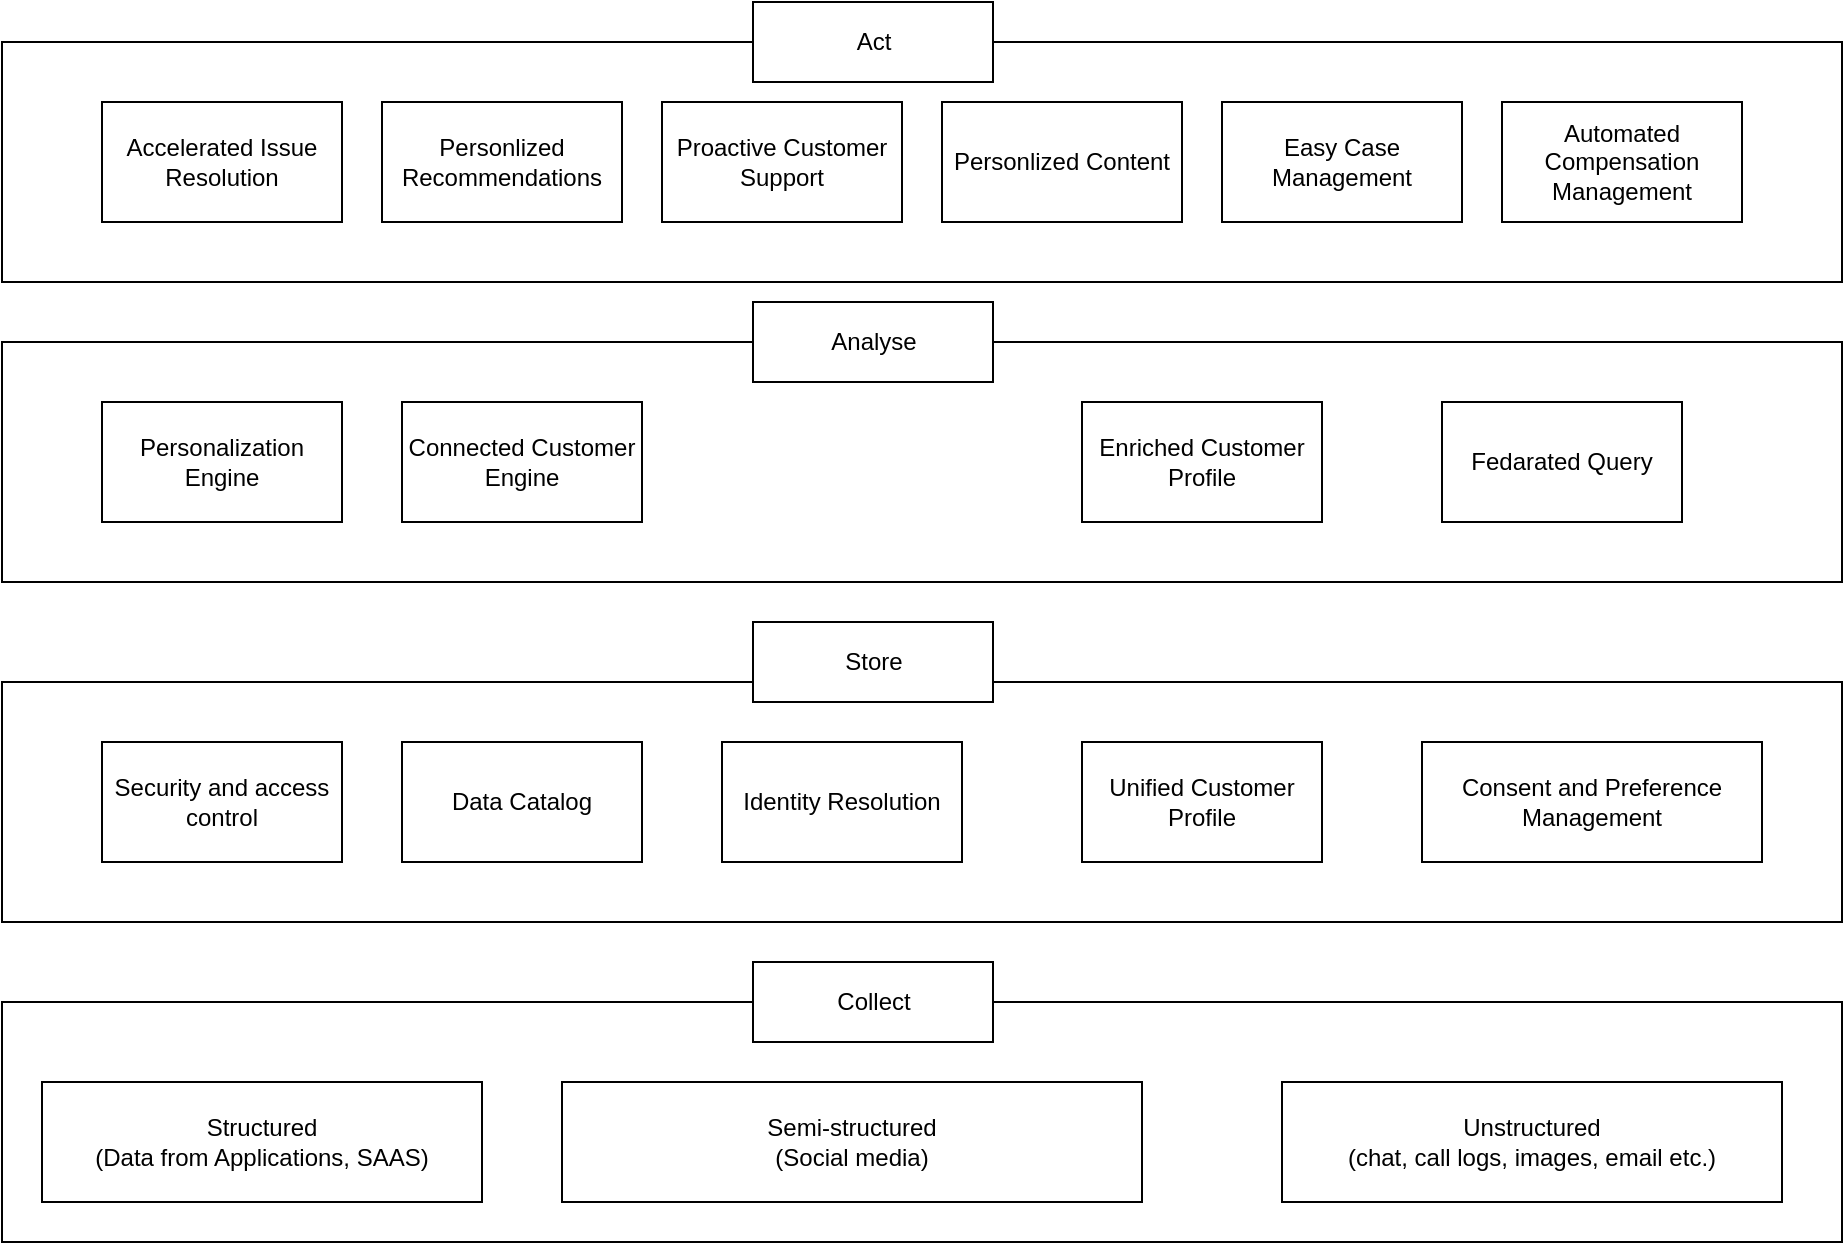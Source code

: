 <mxfile version="22.1.2" type="device">
  <diagram name="Page-1" id="D2zHB0ITt3KCEdHH1dIt">
    <mxGraphModel dx="1135" dy="649" grid="1" gridSize="10" guides="1" tooltips="1" connect="1" arrows="1" fold="1" page="1" pageScale="1" pageWidth="1800" pageHeight="1200" math="0" shadow="0">
      <root>
        <mxCell id="0" />
        <mxCell id="1" parent="0" />
        <mxCell id="ctLkJCkqgNsg4VzJp4w8-1" value="" style="rounded=0;whiteSpace=wrap;html=1;" vertex="1" parent="1">
          <mxGeometry x="40" y="600" width="920" height="120" as="geometry" />
        </mxCell>
        <mxCell id="ctLkJCkqgNsg4VzJp4w8-10" value="Collect" style="rounded=0;whiteSpace=wrap;html=1;" vertex="1" parent="1">
          <mxGeometry x="415.5" y="580" width="120" height="40" as="geometry" />
        </mxCell>
        <mxCell id="ctLkJCkqgNsg4VzJp4w8-18" value="" style="rounded=0;whiteSpace=wrap;html=1;" vertex="1" parent="1">
          <mxGeometry x="40" y="440" width="920" height="120" as="geometry" />
        </mxCell>
        <mxCell id="ctLkJCkqgNsg4VzJp4w8-19" value="Security and access control" style="rounded=0;whiteSpace=wrap;html=1;" vertex="1" parent="1">
          <mxGeometry x="90" y="470" width="120" height="60" as="geometry" />
        </mxCell>
        <mxCell id="ctLkJCkqgNsg4VzJp4w8-20" value="Identity Resolution" style="rounded=0;whiteSpace=wrap;html=1;" vertex="1" parent="1">
          <mxGeometry x="400" y="470" width="120" height="60" as="geometry" />
        </mxCell>
        <mxCell id="ctLkJCkqgNsg4VzJp4w8-21" value="Data Catalog" style="rounded=0;whiteSpace=wrap;html=1;" vertex="1" parent="1">
          <mxGeometry x="240" y="470" width="120" height="60" as="geometry" />
        </mxCell>
        <mxCell id="ctLkJCkqgNsg4VzJp4w8-22" value="Unified Customer Profile" style="rounded=0;whiteSpace=wrap;html=1;" vertex="1" parent="1">
          <mxGeometry x="580" y="470" width="120" height="60" as="geometry" />
        </mxCell>
        <mxCell id="ctLkJCkqgNsg4VzJp4w8-23" value="Consent and Preference Management" style="rounded=0;whiteSpace=wrap;html=1;" vertex="1" parent="1">
          <mxGeometry x="750" y="470" width="170" height="60" as="geometry" />
        </mxCell>
        <mxCell id="ctLkJCkqgNsg4VzJp4w8-24" value="Store" style="rounded=0;whiteSpace=wrap;html=1;" vertex="1" parent="1">
          <mxGeometry x="415.5" y="410" width="120" height="40" as="geometry" />
        </mxCell>
        <mxCell id="ctLkJCkqgNsg4VzJp4w8-25" value="" style="rounded=0;whiteSpace=wrap;html=1;" vertex="1" parent="1">
          <mxGeometry x="40" y="270" width="920" height="120" as="geometry" />
        </mxCell>
        <mxCell id="ctLkJCkqgNsg4VzJp4w8-26" value="Analyse" style="rounded=0;whiteSpace=wrap;html=1;" vertex="1" parent="1">
          <mxGeometry x="415.5" y="250" width="120" height="40" as="geometry" />
        </mxCell>
        <mxCell id="ctLkJCkqgNsg4VzJp4w8-27" value="" style="rounded=0;whiteSpace=wrap;html=1;" vertex="1" parent="1">
          <mxGeometry x="40" y="120" width="920" height="120" as="geometry" />
        </mxCell>
        <mxCell id="ctLkJCkqgNsg4VzJp4w8-28" value="Act" style="rounded=0;whiteSpace=wrap;html=1;" vertex="1" parent="1">
          <mxGeometry x="415.5" y="100" width="120" height="40" as="geometry" />
        </mxCell>
        <mxCell id="ctLkJCkqgNsg4VzJp4w8-29" value="Personalization Engine" style="rounded=0;whiteSpace=wrap;html=1;" vertex="1" parent="1">
          <mxGeometry x="90" y="300" width="120" height="60" as="geometry" />
        </mxCell>
        <mxCell id="ctLkJCkqgNsg4VzJp4w8-30" value="Connected Customer Engine" style="rounded=0;whiteSpace=wrap;html=1;" vertex="1" parent="1">
          <mxGeometry x="240" y="300" width="120" height="60" as="geometry" />
        </mxCell>
        <mxCell id="ctLkJCkqgNsg4VzJp4w8-31" value="Enriched Customer Profile" style="rounded=0;whiteSpace=wrap;html=1;" vertex="1" parent="1">
          <mxGeometry x="580" y="300" width="120" height="60" as="geometry" />
        </mxCell>
        <mxCell id="ctLkJCkqgNsg4VzJp4w8-32" value="Fedarated Query" style="rounded=0;whiteSpace=wrap;html=1;" vertex="1" parent="1">
          <mxGeometry x="760" y="300" width="120" height="60" as="geometry" />
        </mxCell>
        <mxCell id="ctLkJCkqgNsg4VzJp4w8-33" value="Accelerated Issue Resolution" style="rounded=0;whiteSpace=wrap;html=1;" vertex="1" parent="1">
          <mxGeometry x="90" y="150" width="120" height="60" as="geometry" />
        </mxCell>
        <mxCell id="ctLkJCkqgNsg4VzJp4w8-34" value="Personlized Recommendations" style="rounded=0;whiteSpace=wrap;html=1;" vertex="1" parent="1">
          <mxGeometry x="230" y="150" width="120" height="60" as="geometry" />
        </mxCell>
        <mxCell id="ctLkJCkqgNsg4VzJp4w8-35" value="Personlized Content" style="rounded=0;whiteSpace=wrap;html=1;" vertex="1" parent="1">
          <mxGeometry x="510" y="150" width="120" height="60" as="geometry" />
        </mxCell>
        <mxCell id="ctLkJCkqgNsg4VzJp4w8-36" value="Proactive Customer Support" style="rounded=0;whiteSpace=wrap;html=1;" vertex="1" parent="1">
          <mxGeometry x="370" y="150" width="120" height="60" as="geometry" />
        </mxCell>
        <mxCell id="ctLkJCkqgNsg4VzJp4w8-37" value="Easy Case Management" style="rounded=0;whiteSpace=wrap;html=1;" vertex="1" parent="1">
          <mxGeometry x="650" y="150" width="120" height="60" as="geometry" />
        </mxCell>
        <mxCell id="ctLkJCkqgNsg4VzJp4w8-38" value="Automated Compensation Management" style="rounded=0;whiteSpace=wrap;html=1;" vertex="1" parent="1">
          <mxGeometry x="790" y="150" width="120" height="60" as="geometry" />
        </mxCell>
        <mxCell id="ctLkJCkqgNsg4VzJp4w8-39" value="Semi-structured&lt;br&gt;(Social media)" style="rounded=0;whiteSpace=wrap;html=1;" vertex="1" parent="1">
          <mxGeometry x="320" y="640" width="290" height="60" as="geometry" />
        </mxCell>
        <mxCell id="ctLkJCkqgNsg4VzJp4w8-40" value="Structured&lt;br&gt;(Data from Applications, SAAS)" style="rounded=0;whiteSpace=wrap;html=1;" vertex="1" parent="1">
          <mxGeometry x="60" y="640" width="220" height="60" as="geometry" />
        </mxCell>
        <mxCell id="ctLkJCkqgNsg4VzJp4w8-41" value="Unstructured&lt;br&gt;(chat, call logs, images, email etc.)" style="rounded=0;whiteSpace=wrap;html=1;" vertex="1" parent="1">
          <mxGeometry x="680" y="640" width="250" height="60" as="geometry" />
        </mxCell>
      </root>
    </mxGraphModel>
  </diagram>
</mxfile>
